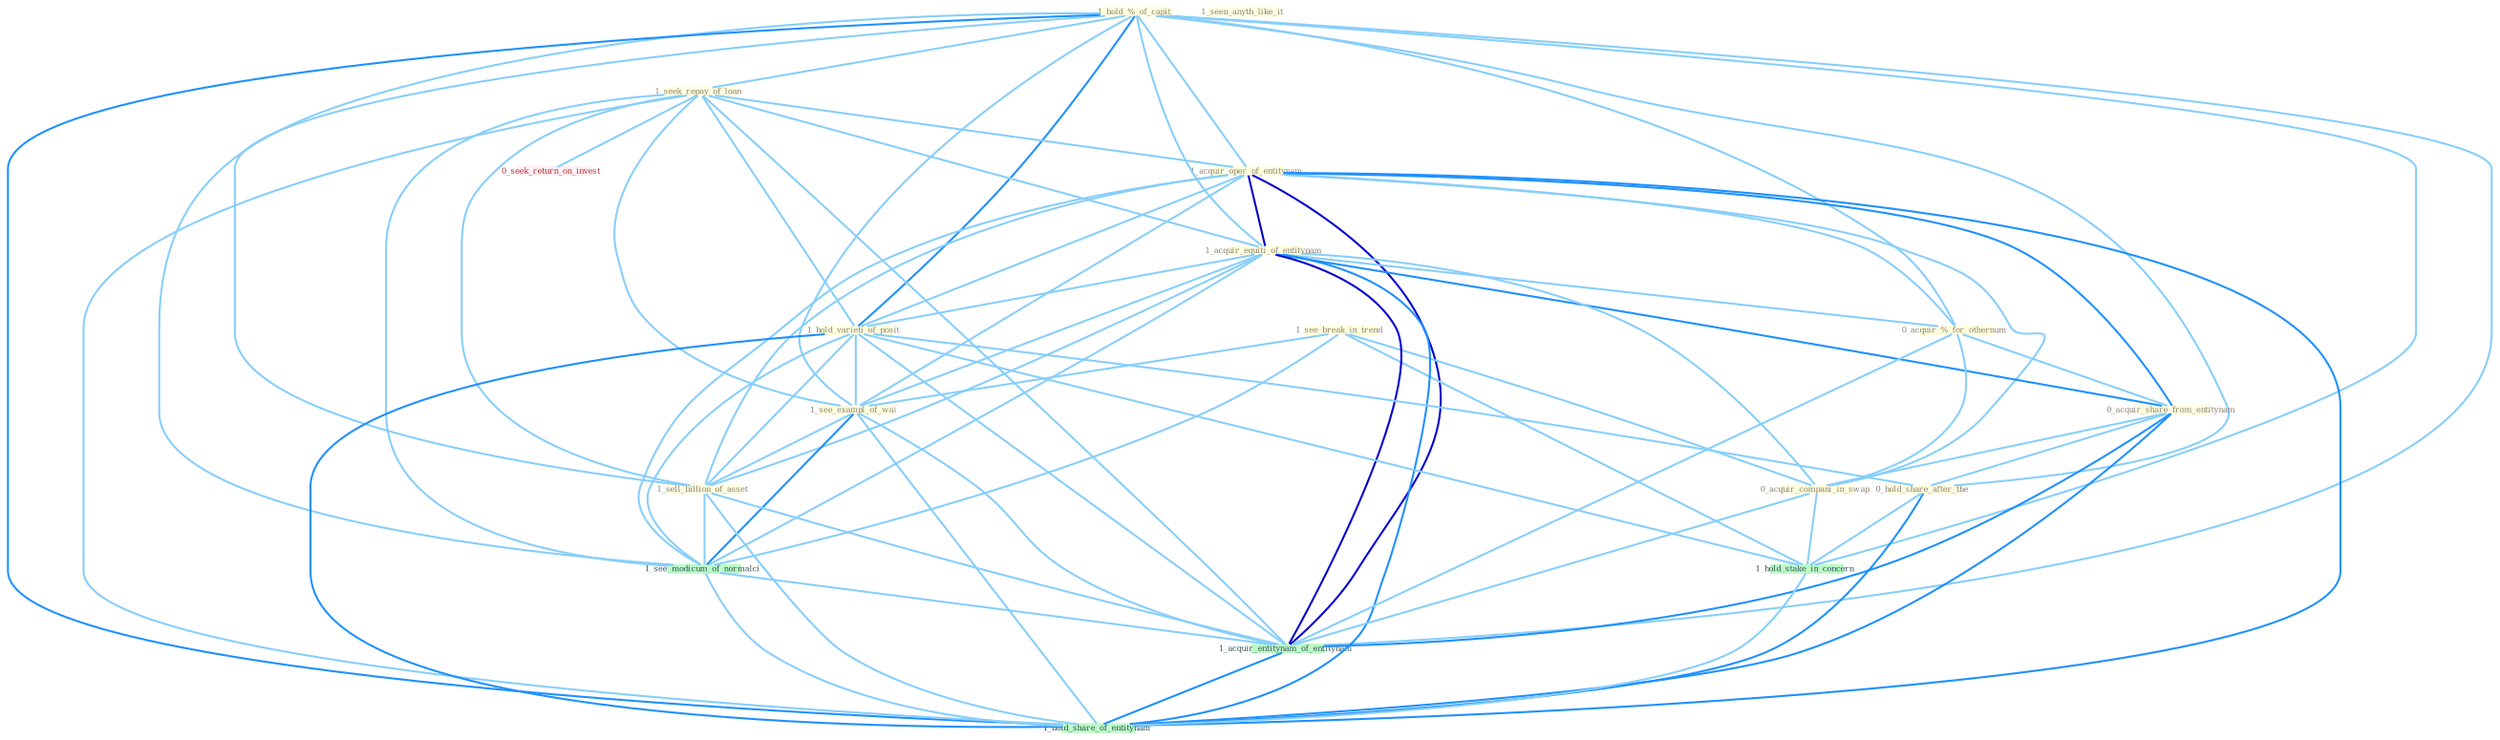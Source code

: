 Graph G{ 
    node
    [shape=polygon,style=filled,width=.5,height=.06,color="#BDFCC9",fixedsize=true,fontsize=4,
    fontcolor="#2f4f4f"];
    {node
    [color="#ffffe0", fontcolor="#8b7d6b"] "1_hold_%_of_capit " "1_seek_repay_of_loan " "1_acquir_oper_of_entitynam " "1_see_break_in_trend " "1_acquir_equiti_of_entitynam " "0_acquir_%_for_othernum " "1_hold_varieti_of_posit " "1_seen_anyth_like_it " "0_acquir_share_from_entitynam " "0_acquir_compani_in_swap " "0_hold_share_after_the " "1_see_exampl_of_wai " "1_sell_billion_of_asset "}
{node [color="#fff0f5", fontcolor="#b22222"] "0_seek_return_on_invest "}
edge [color="#B0E2FF"];

	"1_hold_%_of_capit " -- "1_seek_repay_of_loan " [w="1", color="#87cefa" ];
	"1_hold_%_of_capit " -- "1_acquir_oper_of_entitynam " [w="1", color="#87cefa" ];
	"1_hold_%_of_capit " -- "1_acquir_equiti_of_entitynam " [w="1", color="#87cefa" ];
	"1_hold_%_of_capit " -- "0_acquir_%_for_othernum " [w="1", color="#87cefa" ];
	"1_hold_%_of_capit " -- "1_hold_varieti_of_posit " [w="2", color="#1e90ff" , len=0.8];
	"1_hold_%_of_capit " -- "0_hold_share_after_the " [w="1", color="#87cefa" ];
	"1_hold_%_of_capit " -- "1_see_exampl_of_wai " [w="1", color="#87cefa" ];
	"1_hold_%_of_capit " -- "1_sell_billion_of_asset " [w="1", color="#87cefa" ];
	"1_hold_%_of_capit " -- "1_hold_stake_in_concern " [w="1", color="#87cefa" ];
	"1_hold_%_of_capit " -- "1_see_modicum_of_normalci " [w="1", color="#87cefa" ];
	"1_hold_%_of_capit " -- "1_acquir_entitynam_of_entitynam " [w="1", color="#87cefa" ];
	"1_hold_%_of_capit " -- "1_hold_share_of_entitynam " [w="2", color="#1e90ff" , len=0.8];
	"1_seek_repay_of_loan " -- "1_acquir_oper_of_entitynam " [w="1", color="#87cefa" ];
	"1_seek_repay_of_loan " -- "1_acquir_equiti_of_entitynam " [w="1", color="#87cefa" ];
	"1_seek_repay_of_loan " -- "1_hold_varieti_of_posit " [w="1", color="#87cefa" ];
	"1_seek_repay_of_loan " -- "1_see_exampl_of_wai " [w="1", color="#87cefa" ];
	"1_seek_repay_of_loan " -- "1_sell_billion_of_asset " [w="1", color="#87cefa" ];
	"1_seek_repay_of_loan " -- "0_seek_return_on_invest " [w="1", color="#87cefa" ];
	"1_seek_repay_of_loan " -- "1_see_modicum_of_normalci " [w="1", color="#87cefa" ];
	"1_seek_repay_of_loan " -- "1_acquir_entitynam_of_entitynam " [w="1", color="#87cefa" ];
	"1_seek_repay_of_loan " -- "1_hold_share_of_entitynam " [w="1", color="#87cefa" ];
	"1_acquir_oper_of_entitynam " -- "1_acquir_equiti_of_entitynam " [w="3", color="#0000cd" , len=0.6];
	"1_acquir_oper_of_entitynam " -- "0_acquir_%_for_othernum " [w="1", color="#87cefa" ];
	"1_acquir_oper_of_entitynam " -- "1_hold_varieti_of_posit " [w="1", color="#87cefa" ];
	"1_acquir_oper_of_entitynam " -- "0_acquir_share_from_entitynam " [w="2", color="#1e90ff" , len=0.8];
	"1_acquir_oper_of_entitynam " -- "0_acquir_compani_in_swap " [w="1", color="#87cefa" ];
	"1_acquir_oper_of_entitynam " -- "1_see_exampl_of_wai " [w="1", color="#87cefa" ];
	"1_acquir_oper_of_entitynam " -- "1_sell_billion_of_asset " [w="1", color="#87cefa" ];
	"1_acquir_oper_of_entitynam " -- "1_see_modicum_of_normalci " [w="1", color="#87cefa" ];
	"1_acquir_oper_of_entitynam " -- "1_acquir_entitynam_of_entitynam " [w="3", color="#0000cd" , len=0.6];
	"1_acquir_oper_of_entitynam " -- "1_hold_share_of_entitynam " [w="2", color="#1e90ff" , len=0.8];
	"1_see_break_in_trend " -- "0_acquir_compani_in_swap " [w="1", color="#87cefa" ];
	"1_see_break_in_trend " -- "1_see_exampl_of_wai " [w="1", color="#87cefa" ];
	"1_see_break_in_trend " -- "1_hold_stake_in_concern " [w="1", color="#87cefa" ];
	"1_see_break_in_trend " -- "1_see_modicum_of_normalci " [w="1", color="#87cefa" ];
	"1_acquir_equiti_of_entitynam " -- "0_acquir_%_for_othernum " [w="1", color="#87cefa" ];
	"1_acquir_equiti_of_entitynam " -- "1_hold_varieti_of_posit " [w="1", color="#87cefa" ];
	"1_acquir_equiti_of_entitynam " -- "0_acquir_share_from_entitynam " [w="2", color="#1e90ff" , len=0.8];
	"1_acquir_equiti_of_entitynam " -- "0_acquir_compani_in_swap " [w="1", color="#87cefa" ];
	"1_acquir_equiti_of_entitynam " -- "1_see_exampl_of_wai " [w="1", color="#87cefa" ];
	"1_acquir_equiti_of_entitynam " -- "1_sell_billion_of_asset " [w="1", color="#87cefa" ];
	"1_acquir_equiti_of_entitynam " -- "1_see_modicum_of_normalci " [w="1", color="#87cefa" ];
	"1_acquir_equiti_of_entitynam " -- "1_acquir_entitynam_of_entitynam " [w="3", color="#0000cd" , len=0.6];
	"1_acquir_equiti_of_entitynam " -- "1_hold_share_of_entitynam " [w="2", color="#1e90ff" , len=0.8];
	"0_acquir_%_for_othernum " -- "0_acquir_share_from_entitynam " [w="1", color="#87cefa" ];
	"0_acquir_%_for_othernum " -- "0_acquir_compani_in_swap " [w="1", color="#87cefa" ];
	"0_acquir_%_for_othernum " -- "1_acquir_entitynam_of_entitynam " [w="1", color="#87cefa" ];
	"1_hold_varieti_of_posit " -- "0_hold_share_after_the " [w="1", color="#87cefa" ];
	"1_hold_varieti_of_posit " -- "1_see_exampl_of_wai " [w="1", color="#87cefa" ];
	"1_hold_varieti_of_posit " -- "1_sell_billion_of_asset " [w="1", color="#87cefa" ];
	"1_hold_varieti_of_posit " -- "1_hold_stake_in_concern " [w="1", color="#87cefa" ];
	"1_hold_varieti_of_posit " -- "1_see_modicum_of_normalci " [w="1", color="#87cefa" ];
	"1_hold_varieti_of_posit " -- "1_acquir_entitynam_of_entitynam " [w="1", color="#87cefa" ];
	"1_hold_varieti_of_posit " -- "1_hold_share_of_entitynam " [w="2", color="#1e90ff" , len=0.8];
	"0_acquir_share_from_entitynam " -- "0_acquir_compani_in_swap " [w="1", color="#87cefa" ];
	"0_acquir_share_from_entitynam " -- "0_hold_share_after_the " [w="1", color="#87cefa" ];
	"0_acquir_share_from_entitynam " -- "1_acquir_entitynam_of_entitynam " [w="2", color="#1e90ff" , len=0.8];
	"0_acquir_share_from_entitynam " -- "1_hold_share_of_entitynam " [w="2", color="#1e90ff" , len=0.8];
	"0_acquir_compani_in_swap " -- "1_hold_stake_in_concern " [w="1", color="#87cefa" ];
	"0_acquir_compani_in_swap " -- "1_acquir_entitynam_of_entitynam " [w="1", color="#87cefa" ];
	"0_hold_share_after_the " -- "1_hold_stake_in_concern " [w="1", color="#87cefa" ];
	"0_hold_share_after_the " -- "1_hold_share_of_entitynam " [w="2", color="#1e90ff" , len=0.8];
	"1_see_exampl_of_wai " -- "1_sell_billion_of_asset " [w="1", color="#87cefa" ];
	"1_see_exampl_of_wai " -- "1_see_modicum_of_normalci " [w="2", color="#1e90ff" , len=0.8];
	"1_see_exampl_of_wai " -- "1_acquir_entitynam_of_entitynam " [w="1", color="#87cefa" ];
	"1_see_exampl_of_wai " -- "1_hold_share_of_entitynam " [w="1", color="#87cefa" ];
	"1_sell_billion_of_asset " -- "1_see_modicum_of_normalci " [w="1", color="#87cefa" ];
	"1_sell_billion_of_asset " -- "1_acquir_entitynam_of_entitynam " [w="1", color="#87cefa" ];
	"1_sell_billion_of_asset " -- "1_hold_share_of_entitynam " [w="1", color="#87cefa" ];
	"1_hold_stake_in_concern " -- "1_hold_share_of_entitynam " [w="1", color="#87cefa" ];
	"1_see_modicum_of_normalci " -- "1_acquir_entitynam_of_entitynam " [w="1", color="#87cefa" ];
	"1_see_modicum_of_normalci " -- "1_hold_share_of_entitynam " [w="1", color="#87cefa" ];
	"1_acquir_entitynam_of_entitynam " -- "1_hold_share_of_entitynam " [w="2", color="#1e90ff" , len=0.8];
}